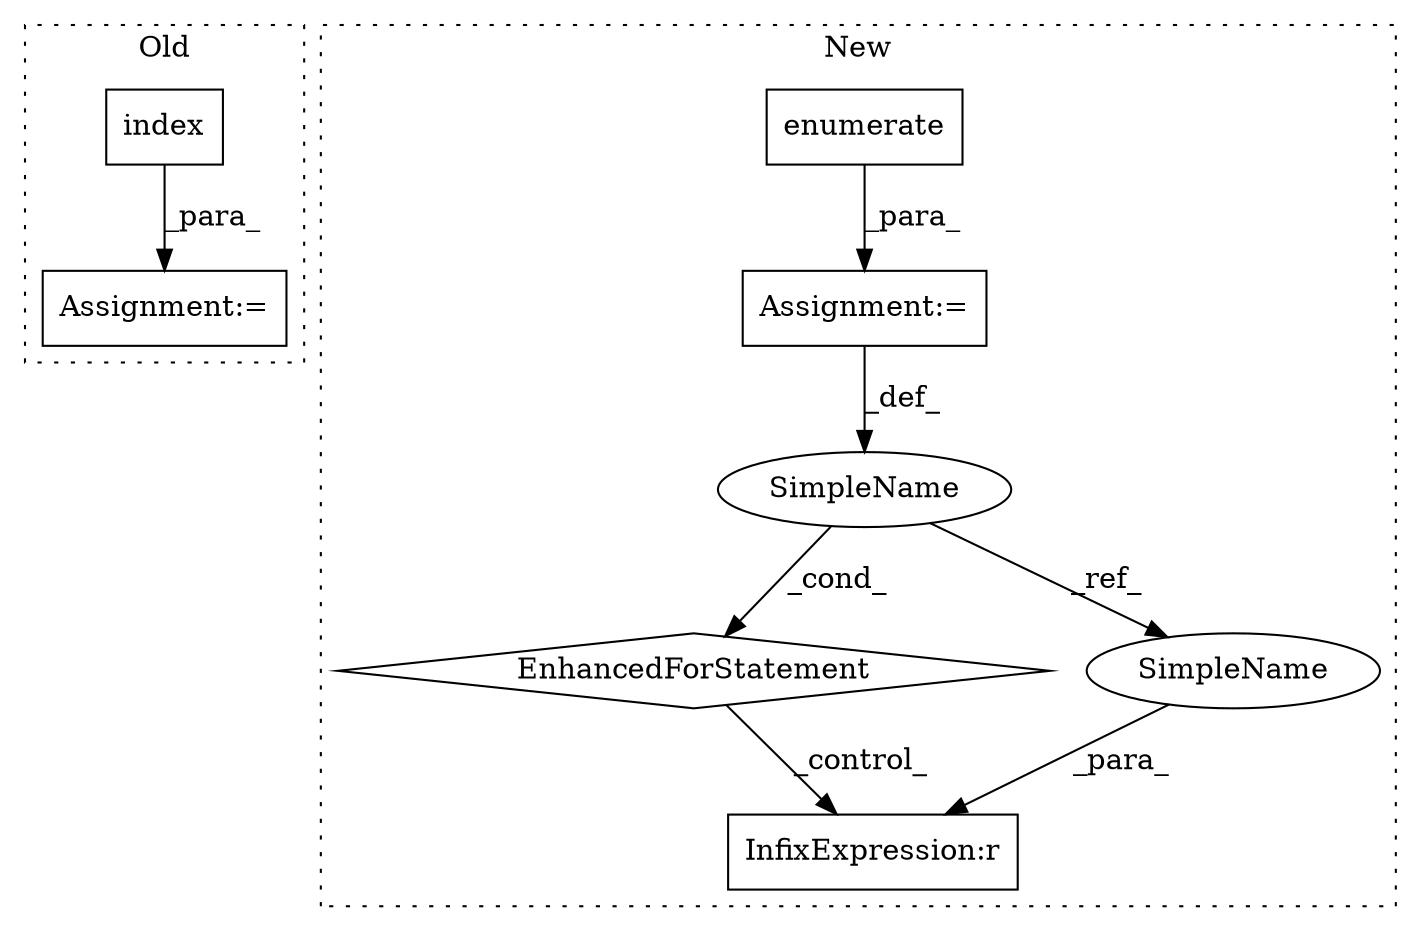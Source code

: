 digraph G {
subgraph cluster0 {
1 [label="index" a="32" s="6611,6626" l="6,1" shape="box"];
3 [label="Assignment:=" a="7" s="6590" l="1" shape="box"];
label = "Old";
style="dotted";
}
subgraph cluster1 {
2 [label="enumerate" a="32" s="6696,6723" l="10,1" shape="box"];
4 [label="Assignment:=" a="7" s="6601,6724" l="84,2" shape="box"];
5 [label="EnhancedForStatement" a="70" s="6601,6724" l="84,2" shape="diamond"];
6 [label="InfixExpression:r" a="27" s="6744" l="4" shape="box"];
7 [label="SimpleName" a="42" s="6689" l="4" shape="ellipse"];
8 [label="SimpleName" a="42" s="6748" l="4" shape="ellipse"];
label = "New";
style="dotted";
}
1 -> 3 [label="_para_"];
2 -> 4 [label="_para_"];
4 -> 7 [label="_def_"];
5 -> 6 [label="_control_"];
7 -> 5 [label="_cond_"];
7 -> 8 [label="_ref_"];
8 -> 6 [label="_para_"];
}